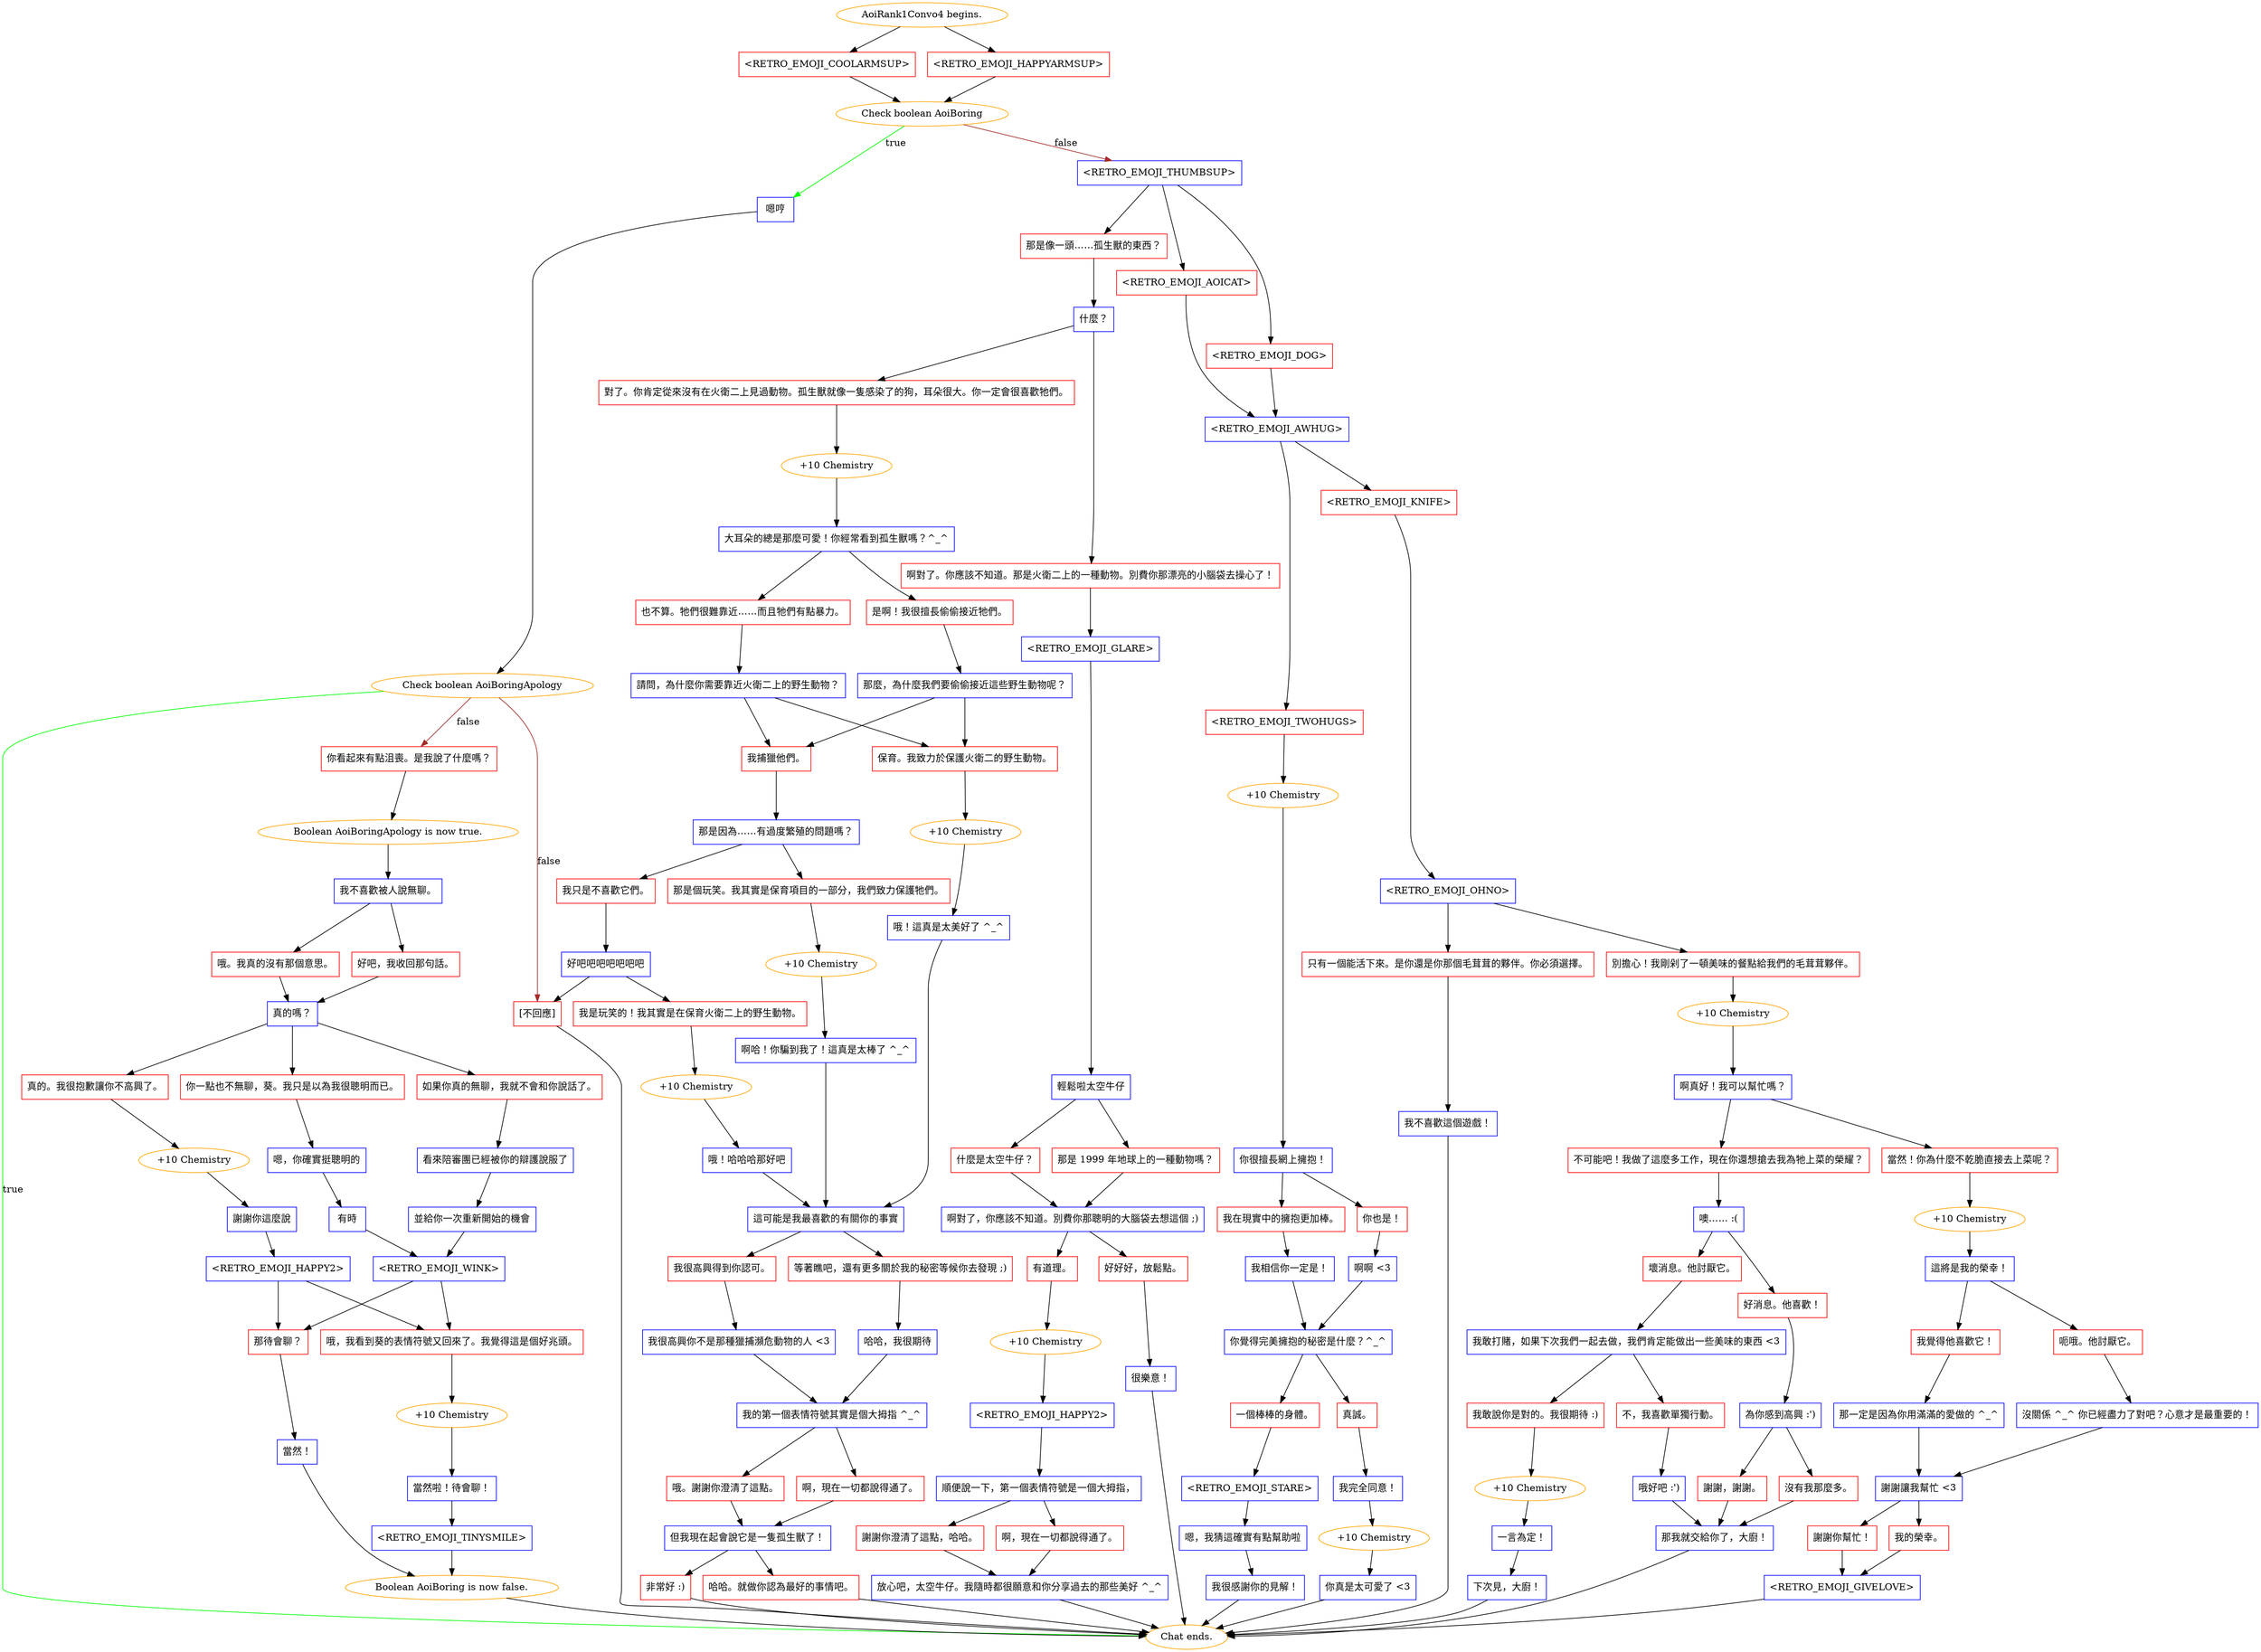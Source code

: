 digraph {
	"AoiRank1Convo4 begins." [color=orange];
		"AoiRank1Convo4 begins." -> j1116239077;
		"AoiRank1Convo4 begins." -> j1334370019;
	j1116239077 [label="<RETRO_EMOJI_COOLARMSUP>",shape=box,color=red];
		j1116239077 -> j3502165041;
	j1334370019 [label="<RETRO_EMOJI_HAPPYARMSUP>",shape=box,color=red];
		j1334370019 -> j3502165041;
	j3502165041 [label="Check boolean AoiBoring",color=orange];
		j3502165041 -> j2105840118 [label=true,color=green];
		j3502165041 -> j3765989599 [label=false,color=brown];
	j2105840118 [label="嗯哼",shape=box,color=blue];
		j2105840118 -> j4267925097;
	j3765989599 [label="<RETRO_EMOJI_THUMBSUP>",shape=box,color=blue];
		j3765989599 -> j3872997733;
		j3765989599 -> j3577242513;
		j3765989599 -> j2643560838;
	j4267925097 [label="Check boolean AoiBoringApology",color=orange];
		j4267925097 -> "Chat ends." [label=true,color=green];
		j4267925097 -> j3154640231 [label=false,color=brown];
		j4267925097 -> j3233129582 [label=false,color=brown];
	j3872997733 [label="那是像一頭……孤生獸的東西？",shape=box,color=red];
		j3872997733 -> j1152836697;
	j3577242513 [label="<RETRO_EMOJI_AOICAT>",shape=box,color=red];
		j3577242513 -> j442971118;
	j2643560838 [label="<RETRO_EMOJI_DOG>",shape=box,color=red];
		j2643560838 -> j442971118;
	"Chat ends." [color=orange];
	j3154640231 [label="你看起來有點沮喪。是我說了什麼嗎？",shape=box,color=red];
		j3154640231 -> j2904287382;
	j3233129582 [label="[不回應]",shape=box,color=red];
		j3233129582 -> "Chat ends.";
	j1152836697 [label="什麼？",shape=box,color=blue];
		j1152836697 -> j2762383156;
		j1152836697 -> j2599997932;
	j442971118 [label="<RETRO_EMOJI_AWHUG>",shape=box,color=blue];
		j442971118 -> j3082251029;
		j442971118 -> j565201493;
	j2904287382 [label="Boolean AoiBoringApology is now true.",color=orange];
		j2904287382 -> j267614196;
	j2762383156 [label="對了。你肯定從來沒有在火衛二上見過動物。孤生獸就像一隻感染了的狗，耳朵很大。你一定會很喜歡牠們。",shape=box,color=red];
		j2762383156 -> j922890961;
	j2599997932 [label="啊對了。你應該不知道。那是火衛二上的一種動物。別費你那漂亮的小腦袋去操心了！",shape=box,color=red];
		j2599997932 -> j3013525035;
	j3082251029 [label="<RETRO_EMOJI_TWOHUGS>",shape=box,color=red];
		j3082251029 -> j2400405221;
	j565201493 [label="<RETRO_EMOJI_KNIFE>",shape=box,color=red];
		j565201493 -> j1895744563;
	j267614196 [label="我不喜歡被人說無聊。",shape=box,color=blue];
		j267614196 -> j2403379789;
		j267614196 -> j1635356543;
	j922890961 [label="+10 Chemistry",color=orange];
		j922890961 -> j466061543;
	j3013525035 [label="<RETRO_EMOJI_GLARE>",shape=box,color=blue];
		j3013525035 -> j3427689410;
	j2400405221 [label="+10 Chemistry",color=orange];
		j2400405221 -> j565275283;
	j1895744563 [label="<RETRO_EMOJI_OHNO>",shape=box,color=blue];
		j1895744563 -> j1764725414;
		j1895744563 -> j16067633;
	j2403379789 [label="哦。我真的沒有那個意思。",shape=box,color=red];
		j2403379789 -> j2782689172;
	j1635356543 [label="好吧，我收回那句話。",shape=box,color=red];
		j1635356543 -> j2782689172;
	j466061543 [label="大耳朵的總是那麼可愛！你經常看到孤生獸嗎？^_^",shape=box,color=blue];
		j466061543 -> j1426693481;
		j466061543 -> j439932267;
	j3427689410 [label="輕鬆啦太空牛仔",shape=box,color=blue];
		j3427689410 -> j3153339040;
		j3427689410 -> j2788192823;
	j565275283 [label="你很擅長網上擁抱！",shape=box,color=blue];
		j565275283 -> j1558540318;
		j565275283 -> j2429443823;
	j1764725414 [label="只有一個能活下來。是你還是你那個毛茸茸的夥伴。你必須選擇。",shape=box,color=red];
		j1764725414 -> j1229906993;
	j16067633 [label="別擔心！我剛剁了一頓美味的餐點給我們的毛茸茸夥伴。",shape=box,color=red];
		j16067633 -> j860155821;
	j2782689172 [label="真的嗎？",shape=box,color=blue];
		j2782689172 -> j1979761611;
		j2782689172 -> j433800293;
		j2782689172 -> j2272618412;
	j1426693481 [label="也不算。牠們很難靠近……而且牠們有點暴力。",shape=box,color=red];
		j1426693481 -> j700951430;
	j439932267 [label="是啊！我很擅長偷偷接近牠們。",shape=box,color=red];
		j439932267 -> j1237326643;
	j3153339040 [label="什麼是太空牛仔？",shape=box,color=red];
		j3153339040 -> j3967785349;
	j2788192823 [label="那是 1999 年地球上的一種動物嗎？",shape=box,color=red];
		j2788192823 -> j3967785349;
	j1558540318 [label="我在現實中的擁抱更加棒。",shape=box,color=red];
		j1558540318 -> j3820189685;
	j2429443823 [label="你也是！",shape=box,color=red];
		j2429443823 -> j2606150381;
	j1229906993 [label="我不喜歡這個遊戲！",shape=box,color=blue];
		j1229906993 -> "Chat ends.";
	j860155821 [label="+10 Chemistry",color=orange];
		j860155821 -> j3007626535;
	j1979761611 [label="真的。我很抱歉讓你不高興了。",shape=box,color=red];
		j1979761611 -> j3053682477;
	j433800293 [label="你一點也不無聊，葵。我只是以為我很聰明而已。",shape=box,color=red];
		j433800293 -> j1762355442;
	j2272618412 [label="如果你真的無聊，我就不會和你說話了。",shape=box,color=red];
		j2272618412 -> j1602654720;
	j700951430 [label="請問，為什麼你需要靠近火衛二上的野生動物？",shape=box,color=blue];
		j700951430 -> j2445791752;
		j700951430 -> j2518728834;
	j1237326643 [label="那麼，為什麼我們要偷偷接近這些野生動物呢？",shape=box,color=blue];
		j1237326643 -> j2445791752;
		j1237326643 -> j2518728834;
	j3967785349 [label="啊對了，你應該不知道。別費你那聰明的大腦袋去想這個 ;)",shape=box,color=blue];
		j3967785349 -> j2478500896;
		j3967785349 -> j2244080799;
	j3820189685 [label="我相信你一定是！",shape=box,color=blue];
		j3820189685 -> j338310242;
	j2606150381 [label="啊啊 <3",shape=box,color=blue];
		j2606150381 -> j338310242;
	j3007626535 [label="啊真好！我可以幫忙嗎？",shape=box,color=blue];
		j3007626535 -> j3564465736;
		j3007626535 -> j3947537860;
	j3053682477 [label="+10 Chemistry",color=orange];
		j3053682477 -> j3405975391;
	j1762355442 [label="嗯，你確實挺聰明的",shape=box,color=blue];
		j1762355442 -> j984602316;
	j1602654720 [label="看來陪審團已經被你的辯護說服了",shape=box,color=blue];
		j1602654720 -> j2215535171;
	j2445791752 [label="我捕獵他們。",shape=box,color=red];
		j2445791752 -> j842067272;
	j2518728834 [label="保育。我致力於保護火衛二的野生動物。",shape=box,color=red];
		j2518728834 -> j1392283135;
	j2478500896 [label="有道理。",shape=box,color=red];
		j2478500896 -> j1888414442;
	j2244080799 [label="好好好，放鬆點。",shape=box,color=red];
		j2244080799 -> j782027602;
	j338310242 [label="你覺得完美擁抱的秘密是什麼？^_^",shape=box,color=blue];
		j338310242 -> j966205622;
		j338310242 -> j1807091047;
	j3564465736 [label="不可能吧！我做了這麼多工作，現在你還想搶去我為牠上菜的榮耀？",shape=box,color=red];
		j3564465736 -> j405722516;
	j3947537860 [label="當然！你為什麼不乾脆直接去上菜呢？",shape=box,color=red];
		j3947537860 -> j3728356718;
	j3405975391 [label="謝謝你這麼說",shape=box,color=blue];
		j3405975391 -> j1572157123;
	j984602316 [label="有時",shape=box,color=blue];
		j984602316 -> j3818934539;
	j2215535171 [label="並給你一次重新開始的機會",shape=box,color=blue];
		j2215535171 -> j3818934539;
	j842067272 [label="那是因為……有過度繁殖的問題嗎？",shape=box,color=blue];
		j842067272 -> j2318451269;
		j842067272 -> j2028151553;
	j1392283135 [label="+10 Chemistry",color=orange];
		j1392283135 -> j1350832870;
	j1888414442 [label="+10 Chemistry",color=orange];
		j1888414442 -> j1996547034;
	j782027602 [label="很樂意！",shape=box,color=blue];
		j782027602 -> "Chat ends.";
	j966205622 [label="一個棒棒的身體。",shape=box,color=red];
		j966205622 -> j152921841;
	j1807091047 [label="真誠。",shape=box,color=red];
		j1807091047 -> j476560785;
	j405722516 [label="噢…… :(",shape=box,color=blue];
		j405722516 -> j3362724430;
		j405722516 -> j3226158436;
	j3728356718 [label="+10 Chemistry",color=orange];
		j3728356718 -> j1810220326;
	j1572157123 [label="<RETRO_EMOJI_HAPPY2>",shape=box,color=blue];
		j1572157123 -> j1244891959;
		j1572157123 -> j490186539;
	j3818934539 [label="<RETRO_EMOJI_WINK>",shape=box,color=blue];
		j3818934539 -> j1244891959;
		j3818934539 -> j490186539;
	j2318451269 [label="我只是不喜歡它們。",shape=box,color=red];
		j2318451269 -> j72980037;
	j2028151553 [label="那是個玩笑。我其實是保育項目的一部分，我們致力保護牠們。",shape=box,color=red];
		j2028151553 -> j4041110735;
	j1350832870 [label="哦！這真是太美好了 ^_^",shape=box,color=blue];
		j1350832870 -> j158841921;
	j1996547034 [label="<RETRO_EMOJI_HAPPY2>",shape=box,color=blue];
		j1996547034 -> j2633457944;
	j152921841 [label="<RETRO_EMOJI_STARE>",shape=box,color=blue];
		j152921841 -> j918555909;
	j476560785 [label="我完全同意！",shape=box,color=blue];
		j476560785 -> j3560915639;
	j3362724430 [label="壞消息。他討厭它。",shape=box,color=red];
		j3362724430 -> j437589377;
	j3226158436 [label="好消息。他喜歡！",shape=box,color=red];
		j3226158436 -> j450216655;
	j1810220326 [label="這將是我的榮幸！",shape=box,color=blue];
		j1810220326 -> j2264539257;
		j1810220326 -> j2789921815;
	j1244891959 [label="那待會聊？",shape=box,color=red];
		j1244891959 -> j2769252710;
	j490186539 [label="哦，我看到葵的表情符號又回來了。我覺得這是個好兆頭。",shape=box,color=red];
		j490186539 -> j3176001180;
	j72980037 [label="好吧吧吧吧吧吧吧",shape=box,color=blue];
		j72980037 -> j1892289736;
		j72980037 -> j3233129582;
	j4041110735 [label="+10 Chemistry",color=orange];
		j4041110735 -> j3481037720;
	j158841921 [label="這可能是我最喜歡的有關你的事實",shape=box,color=blue];
		j158841921 -> j799145;
		j158841921 -> j4177753413;
	j2633457944 [label="順便說一下，第一個表情符號是一個大拇指，",shape=box,color=blue];
		j2633457944 -> j2554269605;
		j2633457944 -> j138949145;
	j918555909 [label="嗯，我猜這確實有點幫助啦",shape=box,color=blue];
		j918555909 -> j4070137406;
	j3560915639 [label="+10 Chemistry",color=orange];
		j3560915639 -> j3006155154;
	j437589377 [label="我敢打賭，如果下次我們一起去做，我們肯定能做出一些美味的東西 <3",shape=box,color=blue];
		j437589377 -> j1853941150;
		j437589377 -> j3272292426;
	j450216655 [label="為你感到高興 :')",shape=box,color=blue];
		j450216655 -> j3343006432;
		j450216655 -> j2872213742;
	j2264539257 [label="我覺得他喜歡它！",shape=box,color=red];
		j2264539257 -> j1038254034;
	j2789921815 [label="呃哦。他討厭它。",shape=box,color=red];
		j2789921815 -> j2495559481;
	j2769252710 [label="當然！",shape=box,color=blue];
		j2769252710 -> j2581611291;
	j3176001180 [label="+10 Chemistry",color=orange];
		j3176001180 -> j3764454846;
	j1892289736 [label="我是玩笑的！我其實是在保育火衛二上的野生動物。",shape=box,color=red];
		j1892289736 -> j626057578;
	j3481037720 [label="啊哈！你騙到我了！這真是太棒了 ^_^",shape=box,color=blue];
		j3481037720 -> j158841921;
	j799145 [label="我很高興得到你認可。",shape=box,color=red];
		j799145 -> j867075992;
	j4177753413 [label="等著瞧吧，還有更多關於我的秘密等候你去發現 ;)",shape=box,color=red];
		j4177753413 -> j2534295569;
	j2554269605 [label="謝謝你澄清了這點，哈哈。",shape=box,color=red];
		j2554269605 -> j2464083462;
	j138949145 [label="啊，現在一切都說得通了。",shape=box,color=red];
		j138949145 -> j2464083462;
	j4070137406 [label="我很感謝你的見解！",shape=box,color=blue];
		j4070137406 -> "Chat ends.";
	j3006155154 [label="你真是太可愛了 <3",shape=box,color=blue];
		j3006155154 -> "Chat ends.";
	j1853941150 [label="我敢說你是對的。我很期待 :)",shape=box,color=red];
		j1853941150 -> j3320421397;
	j3272292426 [label="不，我喜歡單獨行動。",shape=box,color=red];
		j3272292426 -> j882202459;
	j3343006432 [label="謝謝，謝謝。",shape=box,color=red];
		j3343006432 -> j1739840886;
	j2872213742 [label="沒有我那麼多。",shape=box,color=red];
		j2872213742 -> j1739840886;
	j1038254034 [label="那一定是因為你用滿滿的愛做的 ^_^",shape=box,color=blue];
		j1038254034 -> j2943387309;
	j2495559481 [label="沒關係 ^_^ 你已經盡力了對吧？心意才是最重要的！",shape=box,color=blue];
		j2495559481 -> j2943387309;
	j2581611291 [label="Boolean AoiBoring is now false.",color=orange];
		j2581611291 -> "Chat ends.";
	j3764454846 [label="當然啦！待會聊！",shape=box,color=blue];
		j3764454846 -> j153386734;
	j626057578 [label="+10 Chemistry",color=orange];
		j626057578 -> j3803399416;
	j867075992 [label="我很高興你不是那種獵捕瀕危動物的人 <3",shape=box,color=blue];
		j867075992 -> j1956089919;
	j2534295569 [label="哈哈，我很期待",shape=box,color=blue];
		j2534295569 -> j1956089919;
	j2464083462 [label="放心吧，太空牛仔。我隨時都很願意和你分享過去的那些美好 ^_^",shape=box,color=blue];
		j2464083462 -> "Chat ends.";
	j3320421397 [label="+10 Chemistry",color=orange];
		j3320421397 -> j911557806;
	j882202459 [label="哦好吧 :')",shape=box,color=blue];
		j882202459 -> j1739840886;
	j1739840886 [label="那我就交給你了，大廚！",shape=box,color=blue];
		j1739840886 -> "Chat ends.";
	j2943387309 [label="謝謝讓我幫忙 <3",shape=box,color=blue];
		j2943387309 -> j2096050373;
		j2943387309 -> j4041759169;
	j153386734 [label="<RETRO_EMOJI_TINYSMILE>",shape=box,color=blue];
		j153386734 -> j2581611291;
	j3803399416 [label="哦！哈哈哈那好吧",shape=box,color=blue];
		j3803399416 -> j158841921;
	j1956089919 [label="我的第一個表情符號其實是個大拇指 ^_^",shape=box,color=blue];
		j1956089919 -> j1341364049;
		j1956089919 -> j4278894912;
	j911557806 [label="一言為定！",shape=box,color=blue];
		j911557806 -> j1151072234;
	j2096050373 [label="謝謝你幫忙！",shape=box,color=red];
		j2096050373 -> j3455463371;
	j4041759169 [label="我的榮幸。",shape=box,color=red];
		j4041759169 -> j3455463371;
	j1341364049 [label="哦。謝謝你澄清了這點。",shape=box,color=red];
		j1341364049 -> j2427999095;
	j4278894912 [label="啊，現在一切都說得通了。",shape=box,color=red];
		j4278894912 -> j2427999095;
	j1151072234 [label="下次見，大廚！",shape=box,color=blue];
		j1151072234 -> "Chat ends.";
	j3455463371 [label="<RETRO_EMOJI_GIVELOVE>",shape=box,color=blue];
		j3455463371 -> "Chat ends.";
	j2427999095 [label="但我現在起會說它是一隻孤生獸了！",shape=box,color=blue];
		j2427999095 -> j496816323;
		j2427999095 -> j2864267597;
	j496816323 [label="非常好 :)",shape=box,color=red];
		j496816323 -> "Chat ends.";
	j2864267597 [label="哈哈。就做你認為最好的事情吧。",shape=box,color=red];
		j2864267597 -> "Chat ends.";
}